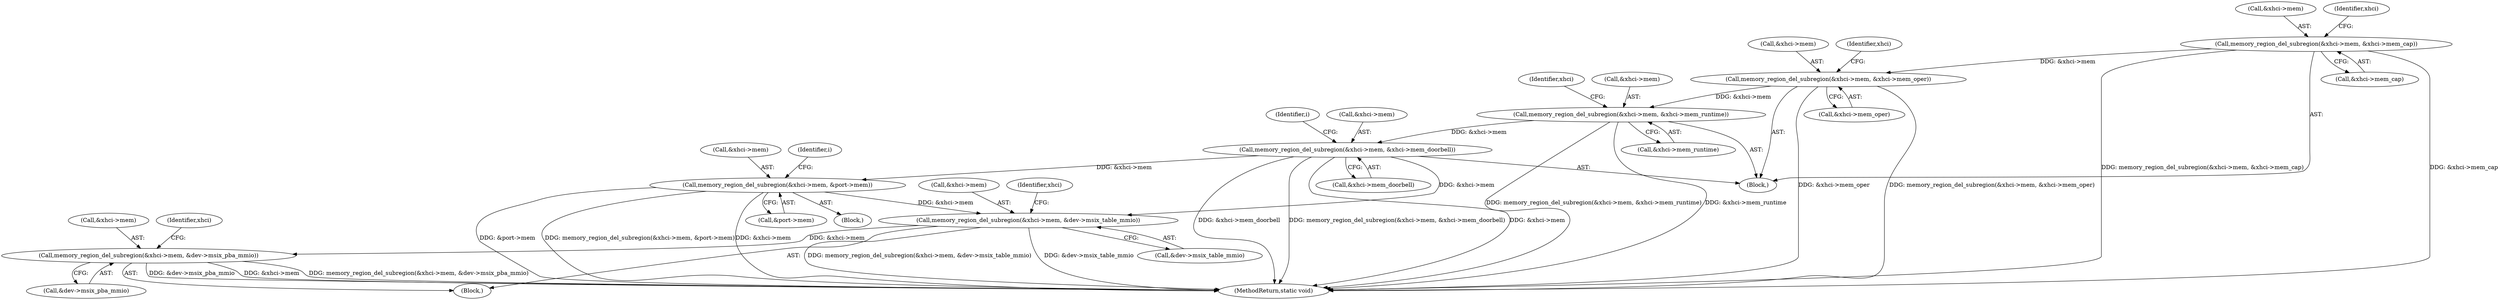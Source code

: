 digraph "1_qemu_b53dd4495ced2432a0b652ea895e651d07336f7e@del" {
"1000234" [label="(Call,memory_region_del_subregion(&xhci->mem, &dev->msix_pba_mmio))"];
"1000225" [label="(Call,memory_region_del_subregion(&xhci->mem, &dev->msix_table_mmio))"];
"1000173" [label="(Call,memory_region_del_subregion(&xhci->mem, &xhci->mem_doorbell))"];
"1000164" [label="(Call,memory_region_del_subregion(&xhci->mem, &xhci->mem_runtime))"];
"1000155" [label="(Call,memory_region_del_subregion(&xhci->mem, &xhci->mem_oper))"];
"1000146" [label="(Call,memory_region_del_subregion(&xhci->mem, &xhci->mem_cap))"];
"1000203" [label="(Call,memory_region_del_subregion(&xhci->mem, &port->mem))"];
"1000208" [label="(Call,&port->mem)"];
"1000173" [label="(Call,memory_region_del_subregion(&xhci->mem, &xhci->mem_doorbell))"];
"1000204" [label="(Call,&xhci->mem)"];
"1000193" [label="(Block,)"];
"1000225" [label="(Call,memory_region_del_subregion(&xhci->mem, &dev->msix_table_mmio))"];
"1000169" [label="(Call,&xhci->mem_runtime)"];
"1000176" [label="(Identifier,xhci)"];
"1000235" [label="(Call,&xhci->mem)"];
"1000253" [label="(MethodReturn,static void)"];
"1000192" [label="(Identifier,i)"];
"1000230" [label="(Call,&dev->msix_table_mmio)"];
"1000160" [label="(Call,&xhci->mem_oper)"];
"1000164" [label="(Call,memory_region_del_subregion(&xhci->mem, &xhci->mem_runtime))"];
"1000151" [label="(Call,&xhci->mem_cap)"];
"1000147" [label="(Call,&xhci->mem)"];
"1000226" [label="(Call,&xhci->mem)"];
"1000184" [label="(Identifier,i)"];
"1000156" [label="(Call,&xhci->mem)"];
"1000167" [label="(Identifier,xhci)"];
"1000239" [label="(Call,&dev->msix_pba_mmio)"];
"1000246" [label="(Identifier,xhci)"];
"1000203" [label="(Call,memory_region_del_subregion(&xhci->mem, &port->mem))"];
"1000103" [label="(Block,)"];
"1000237" [label="(Identifier,xhci)"];
"1000224" [label="(Block,)"];
"1000146" [label="(Call,memory_region_del_subregion(&xhci->mem, &xhci->mem_cap))"];
"1000174" [label="(Call,&xhci->mem)"];
"1000155" [label="(Call,memory_region_del_subregion(&xhci->mem, &xhci->mem_oper))"];
"1000165" [label="(Call,&xhci->mem)"];
"1000158" [label="(Identifier,xhci)"];
"1000178" [label="(Call,&xhci->mem_doorbell)"];
"1000234" [label="(Call,memory_region_del_subregion(&xhci->mem, &dev->msix_pba_mmio))"];
"1000234" -> "1000224"  [label="AST: "];
"1000234" -> "1000239"  [label="CFG: "];
"1000235" -> "1000234"  [label="AST: "];
"1000239" -> "1000234"  [label="AST: "];
"1000246" -> "1000234"  [label="CFG: "];
"1000234" -> "1000253"  [label="DDG: &dev->msix_pba_mmio"];
"1000234" -> "1000253"  [label="DDG: &xhci->mem"];
"1000234" -> "1000253"  [label="DDG: memory_region_del_subregion(&xhci->mem, &dev->msix_pba_mmio)"];
"1000225" -> "1000234"  [label="DDG: &xhci->mem"];
"1000225" -> "1000224"  [label="AST: "];
"1000225" -> "1000230"  [label="CFG: "];
"1000226" -> "1000225"  [label="AST: "];
"1000230" -> "1000225"  [label="AST: "];
"1000237" -> "1000225"  [label="CFG: "];
"1000225" -> "1000253"  [label="DDG: memory_region_del_subregion(&xhci->mem, &dev->msix_table_mmio)"];
"1000225" -> "1000253"  [label="DDG: &dev->msix_table_mmio"];
"1000173" -> "1000225"  [label="DDG: &xhci->mem"];
"1000203" -> "1000225"  [label="DDG: &xhci->mem"];
"1000173" -> "1000103"  [label="AST: "];
"1000173" -> "1000178"  [label="CFG: "];
"1000174" -> "1000173"  [label="AST: "];
"1000178" -> "1000173"  [label="AST: "];
"1000184" -> "1000173"  [label="CFG: "];
"1000173" -> "1000253"  [label="DDG: &xhci->mem_doorbell"];
"1000173" -> "1000253"  [label="DDG: memory_region_del_subregion(&xhci->mem, &xhci->mem_doorbell)"];
"1000173" -> "1000253"  [label="DDG: &xhci->mem"];
"1000164" -> "1000173"  [label="DDG: &xhci->mem"];
"1000173" -> "1000203"  [label="DDG: &xhci->mem"];
"1000164" -> "1000103"  [label="AST: "];
"1000164" -> "1000169"  [label="CFG: "];
"1000165" -> "1000164"  [label="AST: "];
"1000169" -> "1000164"  [label="AST: "];
"1000176" -> "1000164"  [label="CFG: "];
"1000164" -> "1000253"  [label="DDG: memory_region_del_subregion(&xhci->mem, &xhci->mem_runtime)"];
"1000164" -> "1000253"  [label="DDG: &xhci->mem_runtime"];
"1000155" -> "1000164"  [label="DDG: &xhci->mem"];
"1000155" -> "1000103"  [label="AST: "];
"1000155" -> "1000160"  [label="CFG: "];
"1000156" -> "1000155"  [label="AST: "];
"1000160" -> "1000155"  [label="AST: "];
"1000167" -> "1000155"  [label="CFG: "];
"1000155" -> "1000253"  [label="DDG: memory_region_del_subregion(&xhci->mem, &xhci->mem_oper)"];
"1000155" -> "1000253"  [label="DDG: &xhci->mem_oper"];
"1000146" -> "1000155"  [label="DDG: &xhci->mem"];
"1000146" -> "1000103"  [label="AST: "];
"1000146" -> "1000151"  [label="CFG: "];
"1000147" -> "1000146"  [label="AST: "];
"1000151" -> "1000146"  [label="AST: "];
"1000158" -> "1000146"  [label="CFG: "];
"1000146" -> "1000253"  [label="DDG: &xhci->mem_cap"];
"1000146" -> "1000253"  [label="DDG: memory_region_del_subregion(&xhci->mem, &xhci->mem_cap)"];
"1000203" -> "1000193"  [label="AST: "];
"1000203" -> "1000208"  [label="CFG: "];
"1000204" -> "1000203"  [label="AST: "];
"1000208" -> "1000203"  [label="AST: "];
"1000192" -> "1000203"  [label="CFG: "];
"1000203" -> "1000253"  [label="DDG: &port->mem"];
"1000203" -> "1000253"  [label="DDG: memory_region_del_subregion(&xhci->mem, &port->mem)"];
"1000203" -> "1000253"  [label="DDG: &xhci->mem"];
}
